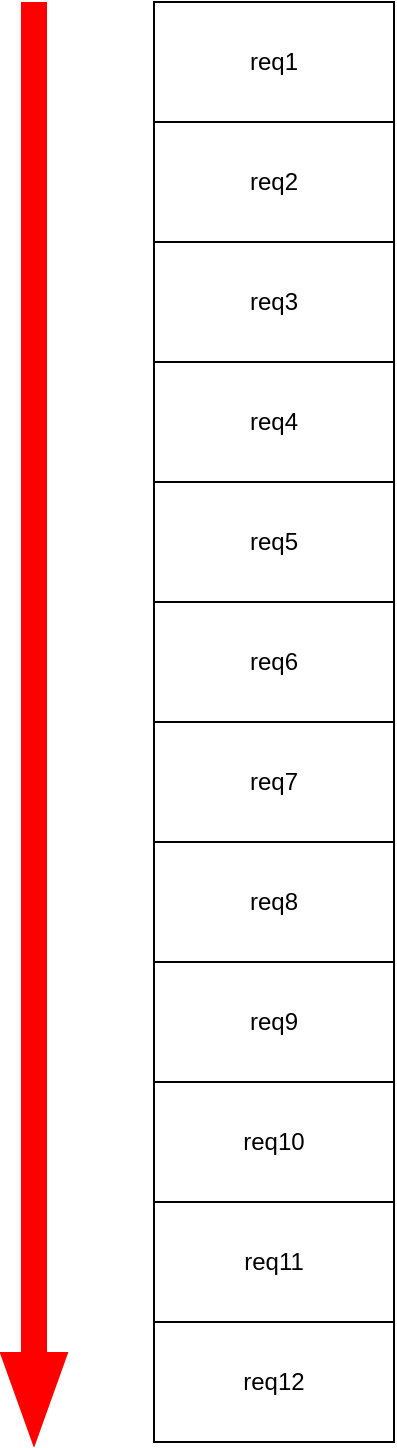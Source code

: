 <mxfile version="20.2.4" type="github">
  <diagram id="CEhHERqnVkYraUOetQR8" name="第 1 页">
    <mxGraphModel dx="883" dy="589" grid="1" gridSize="10" guides="1" tooltips="1" connect="1" arrows="1" fold="1" page="1" pageScale="1" pageWidth="827" pageHeight="1169" math="0" shadow="0">
      <root>
        <mxCell id="0" />
        <mxCell id="1" parent="0" />
        <mxCell id="UEkjU5cYx91M-_5c_535-78" value="req1" style="rounded=0;whiteSpace=wrap;html=1;" vertex="1" parent="1">
          <mxGeometry x="250" y="240" width="120" height="60" as="geometry" />
        </mxCell>
        <mxCell id="UEkjU5cYx91M-_5c_535-80" value="req2" style="rounded=0;whiteSpace=wrap;html=1;" vertex="1" parent="1">
          <mxGeometry x="250" y="300" width="120" height="60" as="geometry" />
        </mxCell>
        <mxCell id="UEkjU5cYx91M-_5c_535-81" value="req3" style="rounded=0;whiteSpace=wrap;html=1;" vertex="1" parent="1">
          <mxGeometry x="250" y="360" width="120" height="60" as="geometry" />
        </mxCell>
        <mxCell id="UEkjU5cYx91M-_5c_535-88" value="req4" style="rounded=0;whiteSpace=wrap;html=1;" vertex="1" parent="1">
          <mxGeometry x="250" y="420" width="120" height="60" as="geometry" />
        </mxCell>
        <mxCell id="UEkjU5cYx91M-_5c_535-89" value="req5" style="rounded=0;whiteSpace=wrap;html=1;" vertex="1" parent="1">
          <mxGeometry x="250" y="480" width="120" height="60" as="geometry" />
        </mxCell>
        <mxCell id="UEkjU5cYx91M-_5c_535-90" value="req6" style="rounded=0;whiteSpace=wrap;html=1;" vertex="1" parent="1">
          <mxGeometry x="250" y="540" width="120" height="60" as="geometry" />
        </mxCell>
        <mxCell id="UEkjU5cYx91M-_5c_535-91" value="req7" style="rounded=0;whiteSpace=wrap;html=1;" vertex="1" parent="1">
          <mxGeometry x="250" y="600" width="120" height="60" as="geometry" />
        </mxCell>
        <mxCell id="UEkjU5cYx91M-_5c_535-92" value="req8" style="rounded=0;whiteSpace=wrap;html=1;" vertex="1" parent="1">
          <mxGeometry x="250" y="660" width="120" height="60" as="geometry" />
        </mxCell>
        <mxCell id="UEkjU5cYx91M-_5c_535-93" value="req9" style="rounded=0;whiteSpace=wrap;html=1;" vertex="1" parent="1">
          <mxGeometry x="250" y="720" width="120" height="60" as="geometry" />
        </mxCell>
        <mxCell id="UEkjU5cYx91M-_5c_535-94" value="req10" style="rounded=0;whiteSpace=wrap;html=1;" vertex="1" parent="1">
          <mxGeometry x="250" y="780" width="120" height="60" as="geometry" />
        </mxCell>
        <mxCell id="UEkjU5cYx91M-_5c_535-95" value="req11" style="rounded=0;whiteSpace=wrap;html=1;" vertex="1" parent="1">
          <mxGeometry x="250" y="840" width="120" height="60" as="geometry" />
        </mxCell>
        <mxCell id="UEkjU5cYx91M-_5c_535-96" value="req12" style="rounded=0;whiteSpace=wrap;html=1;" vertex="1" parent="1">
          <mxGeometry x="250" y="900" width="120" height="60" as="geometry" />
        </mxCell>
        <mxCell id="UEkjU5cYx91M-_5c_535-97" value="" style="endArrow=block;html=1;rounded=0;fillColor=#FF0000;endFill=0;strokeColor=#FF0000;shape=flexArrow;width=12;endSize=15;" edge="1" parent="1">
          <mxGeometry width="50" height="50" relative="1" as="geometry">
            <mxPoint x="190" y="240" as="sourcePoint" />
            <mxPoint x="190" y="962" as="targetPoint" />
          </mxGeometry>
        </mxCell>
      </root>
    </mxGraphModel>
  </diagram>
</mxfile>
